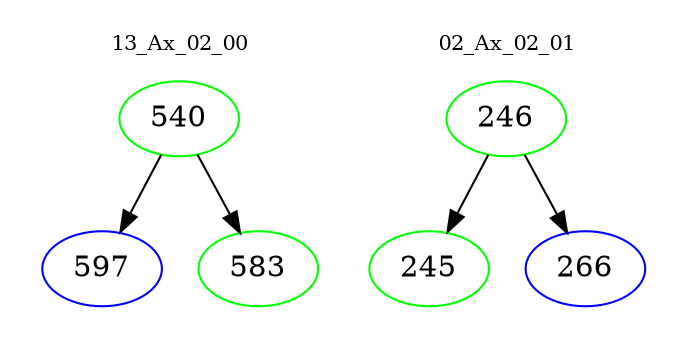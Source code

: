 digraph{
subgraph cluster_0 {
color = white
label = "13_Ax_02_00";
fontsize=10;
T0_540 [label="540", color="green"]
T0_540 -> T0_597 [color="black"]
T0_597 [label="597", color="blue"]
T0_540 -> T0_583 [color="black"]
T0_583 [label="583", color="green"]
}
subgraph cluster_1 {
color = white
label = "02_Ax_02_01";
fontsize=10;
T1_246 [label="246", color="green"]
T1_246 -> T1_245 [color="black"]
T1_245 [label="245", color="green"]
T1_246 -> T1_266 [color="black"]
T1_266 [label="266", color="blue"]
}
}
